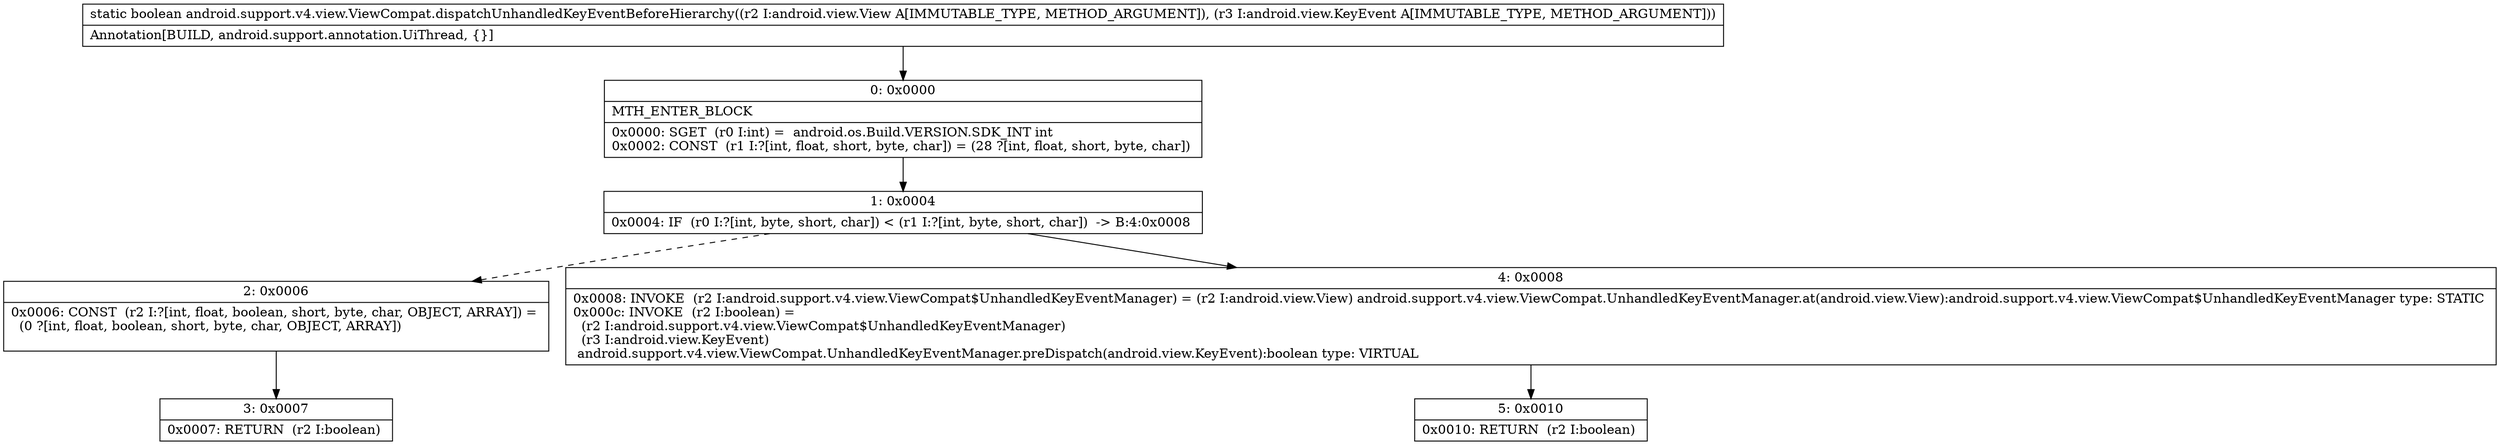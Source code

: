 digraph "CFG forandroid.support.v4.view.ViewCompat.dispatchUnhandledKeyEventBeforeHierarchy(Landroid\/view\/View;Landroid\/view\/KeyEvent;)Z" {
Node_0 [shape=record,label="{0\:\ 0x0000|MTH_ENTER_BLOCK\l|0x0000: SGET  (r0 I:int) =  android.os.Build.VERSION.SDK_INT int \l0x0002: CONST  (r1 I:?[int, float, short, byte, char]) = (28 ?[int, float, short, byte, char]) \l}"];
Node_1 [shape=record,label="{1\:\ 0x0004|0x0004: IF  (r0 I:?[int, byte, short, char]) \< (r1 I:?[int, byte, short, char])  \-\> B:4:0x0008 \l}"];
Node_2 [shape=record,label="{2\:\ 0x0006|0x0006: CONST  (r2 I:?[int, float, boolean, short, byte, char, OBJECT, ARRAY]) = \l  (0 ?[int, float, boolean, short, byte, char, OBJECT, ARRAY])\l \l}"];
Node_3 [shape=record,label="{3\:\ 0x0007|0x0007: RETURN  (r2 I:boolean) \l}"];
Node_4 [shape=record,label="{4\:\ 0x0008|0x0008: INVOKE  (r2 I:android.support.v4.view.ViewCompat$UnhandledKeyEventManager) = (r2 I:android.view.View) android.support.v4.view.ViewCompat.UnhandledKeyEventManager.at(android.view.View):android.support.v4.view.ViewCompat$UnhandledKeyEventManager type: STATIC \l0x000c: INVOKE  (r2 I:boolean) = \l  (r2 I:android.support.v4.view.ViewCompat$UnhandledKeyEventManager)\l  (r3 I:android.view.KeyEvent)\l android.support.v4.view.ViewCompat.UnhandledKeyEventManager.preDispatch(android.view.KeyEvent):boolean type: VIRTUAL \l}"];
Node_5 [shape=record,label="{5\:\ 0x0010|0x0010: RETURN  (r2 I:boolean) \l}"];
MethodNode[shape=record,label="{static boolean android.support.v4.view.ViewCompat.dispatchUnhandledKeyEventBeforeHierarchy((r2 I:android.view.View A[IMMUTABLE_TYPE, METHOD_ARGUMENT]), (r3 I:android.view.KeyEvent A[IMMUTABLE_TYPE, METHOD_ARGUMENT]))  | Annotation[BUILD, android.support.annotation.UiThread, \{\}]\l}"];
MethodNode -> Node_0;
Node_0 -> Node_1;
Node_1 -> Node_2[style=dashed];
Node_1 -> Node_4;
Node_2 -> Node_3;
Node_4 -> Node_5;
}


